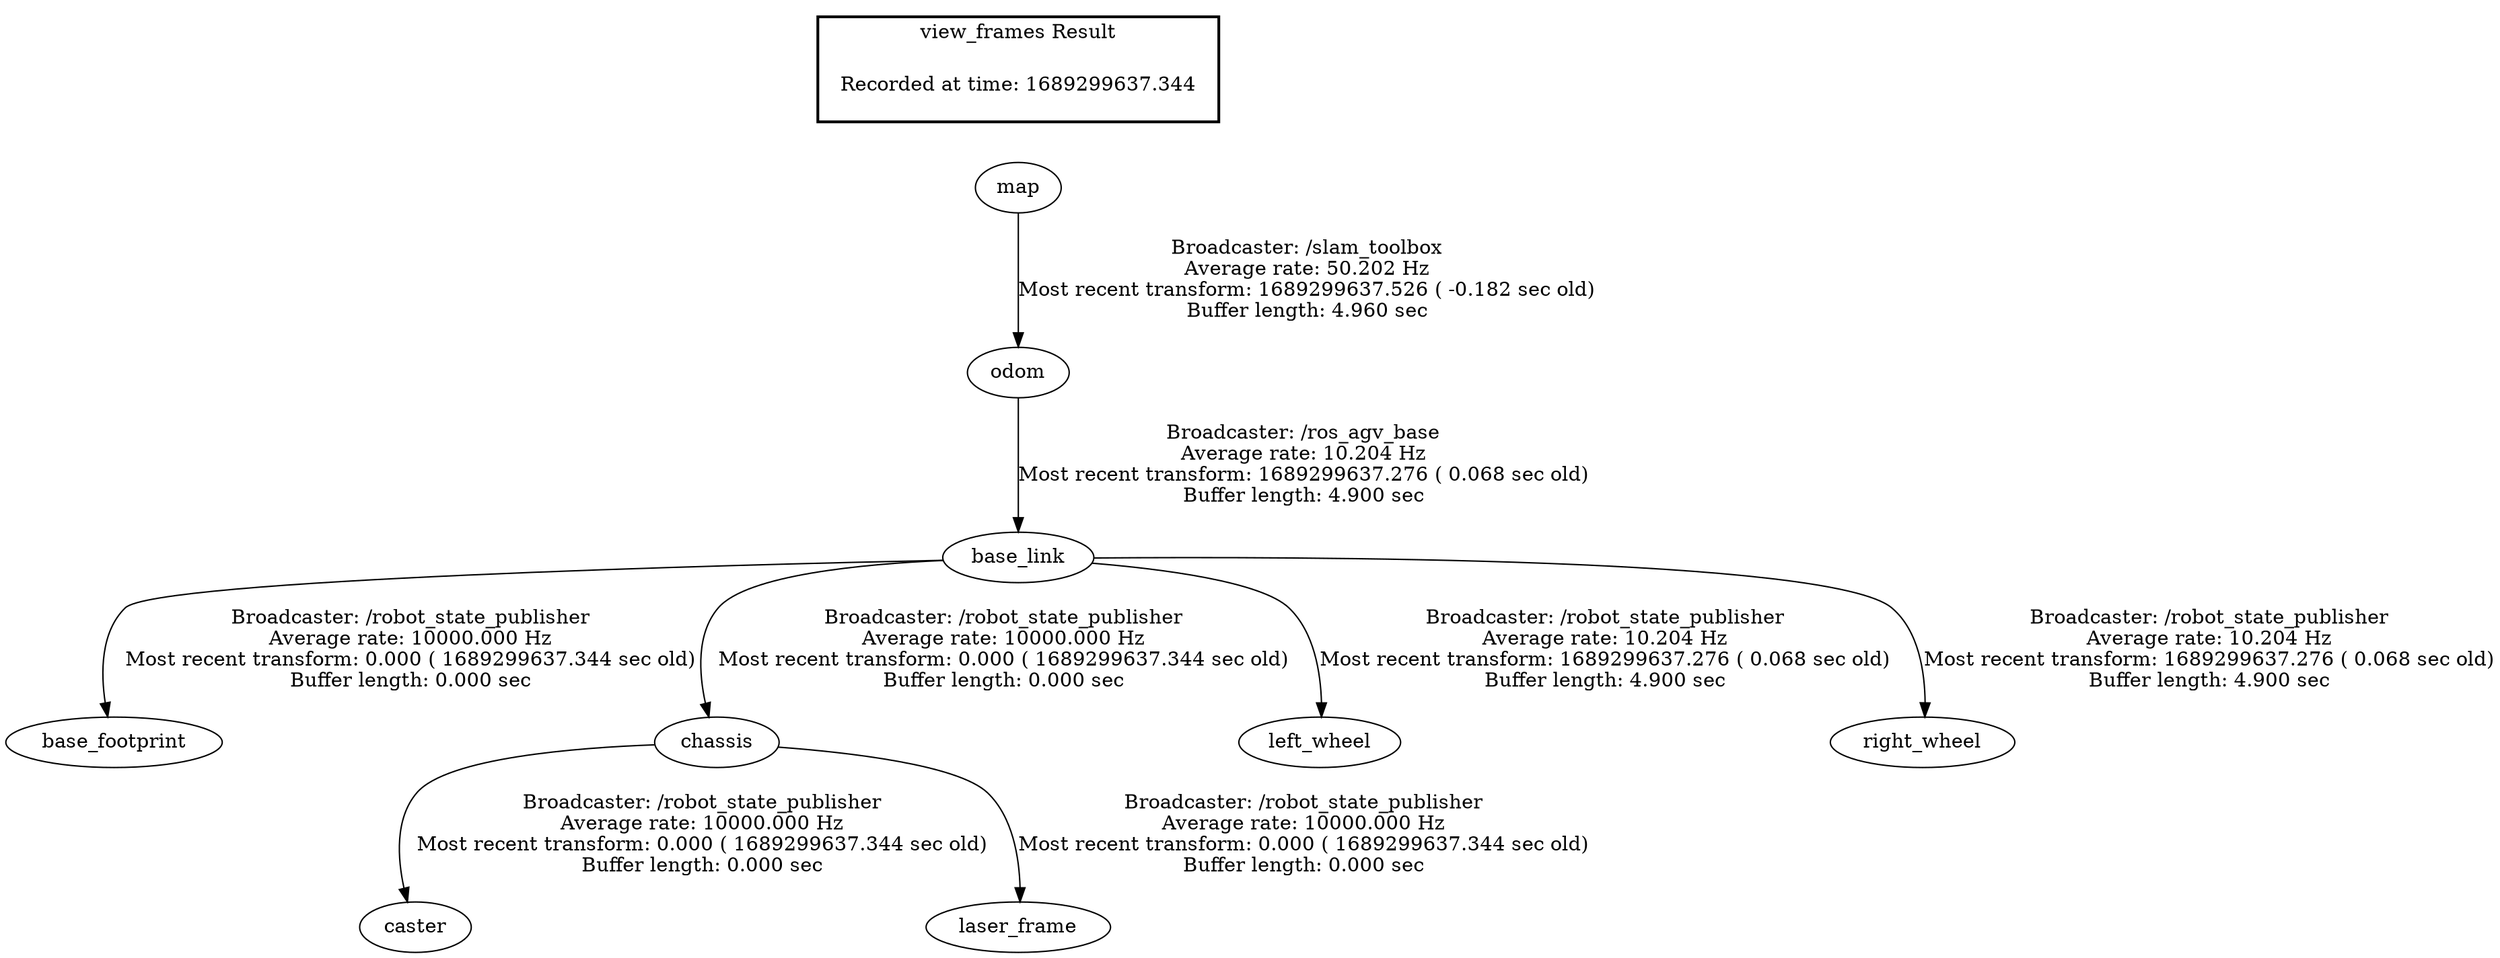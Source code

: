 digraph G {
"base_link" -> "base_footprint"[label="Broadcaster: /robot_state_publisher\nAverage rate: 10000.000 Hz\nMost recent transform: 0.000 ( 1689299637.344 sec old)\nBuffer length: 0.000 sec\n"];
"odom" -> "base_link"[label="Broadcaster: /ros_agv_base\nAverage rate: 10.204 Hz\nMost recent transform: 1689299637.276 ( 0.068 sec old)\nBuffer length: 4.900 sec\n"];
"chassis" -> "caster"[label="Broadcaster: /robot_state_publisher\nAverage rate: 10000.000 Hz\nMost recent transform: 0.000 ( 1689299637.344 sec old)\nBuffer length: 0.000 sec\n"];
"base_link" -> "chassis"[label="Broadcaster: /robot_state_publisher\nAverage rate: 10000.000 Hz\nMost recent transform: 0.000 ( 1689299637.344 sec old)\nBuffer length: 0.000 sec\n"];
"chassis" -> "laser_frame"[label="Broadcaster: /robot_state_publisher\nAverage rate: 10000.000 Hz\nMost recent transform: 0.000 ( 1689299637.344 sec old)\nBuffer length: 0.000 sec\n"];
"map" -> "odom"[label="Broadcaster: /slam_toolbox\nAverage rate: 50.202 Hz\nMost recent transform: 1689299637.526 ( -0.182 sec old)\nBuffer length: 4.960 sec\n"];
"base_link" -> "left_wheel"[label="Broadcaster: /robot_state_publisher\nAverage rate: 10.204 Hz\nMost recent transform: 1689299637.276 ( 0.068 sec old)\nBuffer length: 4.900 sec\n"];
"base_link" -> "right_wheel"[label="Broadcaster: /robot_state_publisher\nAverage rate: 10.204 Hz\nMost recent transform: 1689299637.276 ( 0.068 sec old)\nBuffer length: 4.900 sec\n"];
edge [style=invis];
 subgraph cluster_legend { style=bold; color=black; label ="view_frames Result";
"Recorded at time: 1689299637.344"[ shape=plaintext ] ;
 }->"map";
}